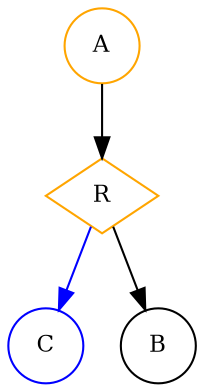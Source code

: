 ##Command to produce the pic: `neato -Tpng thisfile > thisfile.png`

digraph BiVeSexport {
	graph [overlap=false];
	edge [len=1.3];
	node [fontsize=11];
	s3[label="C",color=blue,shape=circle];
	r1[label="R",color=orange,shape=diamond];
	##subgraph clusterc1 {
		##label = "Default Compartment";
		##color=lightgrey;
		s1[label="A",color=orange,shape=circle];
		s2[label="B",shape=circle];
	##}
	s1->r1;
	r1->s3[color=blue];
	r1->s2;
}
